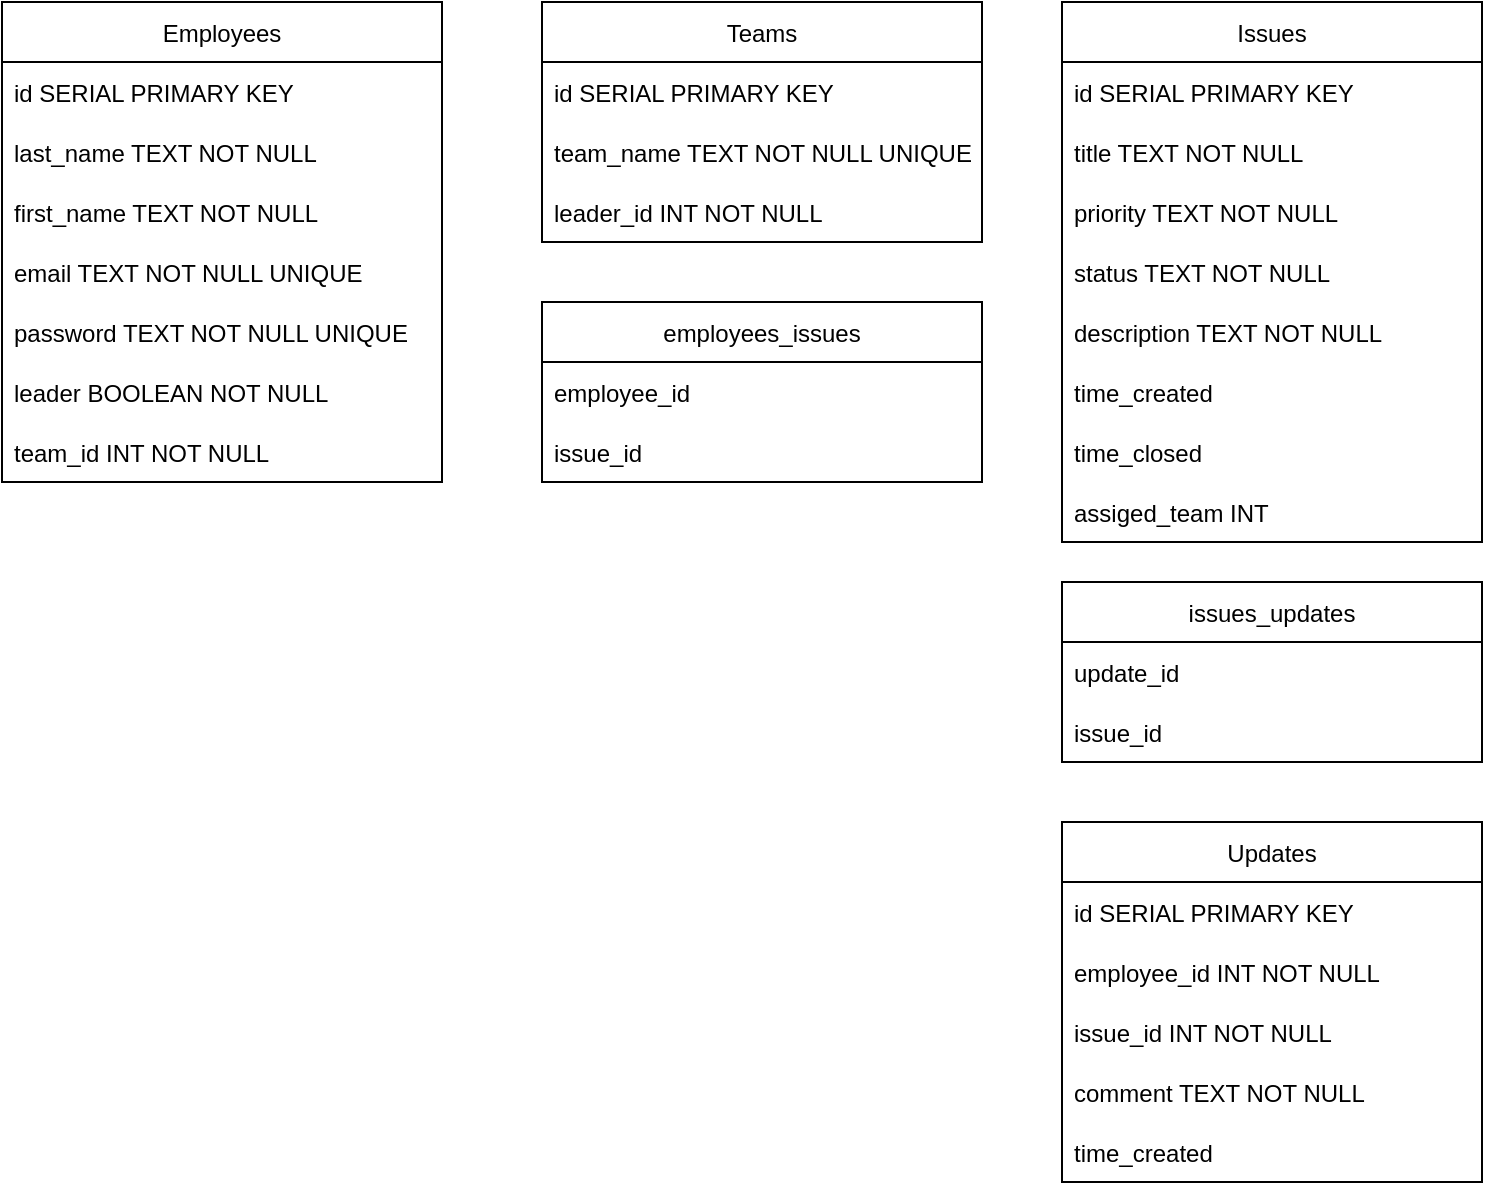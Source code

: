 <mxfile>
    <diagram id="XoyRrF27mMiO3V_XUpHe" name="Page-1">
        <mxGraphModel dx="1077" dy="364" grid="1" gridSize="10" guides="1" tooltips="1" connect="1" arrows="1" fold="1" page="1" pageScale="1" pageWidth="850" pageHeight="1100" math="0" shadow="0">
            <root>
                <mxCell id="0"/>
                <mxCell id="1" parent="0"/>
                <mxCell id="ScNAJTWW_DYSU37JwHmX-1" value="Employees" style="swimlane;fontStyle=0;childLayout=stackLayout;horizontal=1;startSize=30;horizontalStack=0;resizeParent=1;resizeParentMax=0;resizeLast=0;collapsible=1;marginBottom=0;" parent="1" vertex="1">
                    <mxGeometry x="40" y="120" width="220" height="240" as="geometry"/>
                </mxCell>
                <mxCell id="ScNAJTWW_DYSU37JwHmX-14" value="id SERIAL PRIMARY KEY" style="text;strokeColor=none;fillColor=none;align=left;verticalAlign=middle;spacingLeft=4;spacingRight=4;overflow=hidden;points=[[0,0.5],[1,0.5]];portConstraint=eastwest;rotatable=0;" parent="ScNAJTWW_DYSU37JwHmX-1" vertex="1">
                    <mxGeometry y="30" width="220" height="30" as="geometry"/>
                </mxCell>
                <mxCell id="ScNAJTWW_DYSU37JwHmX-2" value="last_name TEXT NOT NULL" style="text;strokeColor=none;fillColor=none;align=left;verticalAlign=middle;spacingLeft=4;spacingRight=4;overflow=hidden;points=[[0,0.5],[1,0.5]];portConstraint=eastwest;rotatable=0;" parent="ScNAJTWW_DYSU37JwHmX-1" vertex="1">
                    <mxGeometry y="60" width="220" height="30" as="geometry"/>
                </mxCell>
                <mxCell id="ScNAJTWW_DYSU37JwHmX-3" value="first_name TEXT NOT NULL" style="text;strokeColor=none;fillColor=none;align=left;verticalAlign=middle;spacingLeft=4;spacingRight=4;overflow=hidden;points=[[0,0.5],[1,0.5]];portConstraint=eastwest;rotatable=0;" parent="ScNAJTWW_DYSU37JwHmX-1" vertex="1">
                    <mxGeometry y="90" width="220" height="30" as="geometry"/>
                </mxCell>
                <mxCell id="ScNAJTWW_DYSU37JwHmX-13" value="email TEXT NOT NULL UNIQUE" style="text;strokeColor=none;fillColor=none;align=left;verticalAlign=middle;spacingLeft=4;spacingRight=4;overflow=hidden;points=[[0,0.5],[1,0.5]];portConstraint=eastwest;rotatable=0;" parent="ScNAJTWW_DYSU37JwHmX-1" vertex="1">
                    <mxGeometry y="120" width="220" height="30" as="geometry"/>
                </mxCell>
                <mxCell id="8uvWI2INmgkFfJZyNAKQ-30" value="password TEXT NOT NULL UNIQUE" style="text;strokeColor=none;fillColor=none;align=left;verticalAlign=middle;spacingLeft=4;spacingRight=4;overflow=hidden;points=[[0,0.5],[1,0.5]];portConstraint=eastwest;rotatable=0;" parent="ScNAJTWW_DYSU37JwHmX-1" vertex="1">
                    <mxGeometry y="150" width="220" height="30" as="geometry"/>
                </mxCell>
                <mxCell id="8uvWI2INmgkFfJZyNAKQ-20" value="leader BOOLEAN NOT NULL" style="text;strokeColor=none;fillColor=none;align=left;verticalAlign=middle;spacingLeft=4;spacingRight=4;overflow=hidden;points=[[0,0.5],[1,0.5]];portConstraint=eastwest;rotatable=0;" parent="ScNAJTWW_DYSU37JwHmX-1" vertex="1">
                    <mxGeometry y="180" width="220" height="30" as="geometry"/>
                </mxCell>
                <mxCell id="8uvWI2INmgkFfJZyNAKQ-22" value="team_id INT NOT NULL" style="text;strokeColor=none;fillColor=none;align=left;verticalAlign=middle;spacingLeft=4;spacingRight=4;overflow=hidden;points=[[0,0.5],[1,0.5]];portConstraint=eastwest;rotatable=0;" parent="ScNAJTWW_DYSU37JwHmX-1" vertex="1">
                    <mxGeometry y="210" width="220" height="30" as="geometry"/>
                </mxCell>
                <mxCell id="ScNAJTWW_DYSU37JwHmX-5" value="Teams" style="swimlane;fontStyle=0;childLayout=stackLayout;horizontal=1;startSize=30;horizontalStack=0;resizeParent=1;resizeParentMax=0;resizeLast=0;collapsible=1;marginBottom=0;" parent="1" vertex="1">
                    <mxGeometry x="310" y="120" width="220" height="120" as="geometry"/>
                </mxCell>
                <mxCell id="ScNAJTWW_DYSU37JwHmX-6" value="id SERIAL PRIMARY KEY" style="text;strokeColor=none;fillColor=none;align=left;verticalAlign=middle;spacingLeft=4;spacingRight=4;overflow=hidden;points=[[0,0.5],[1,0.5]];portConstraint=eastwest;rotatable=0;" parent="ScNAJTWW_DYSU37JwHmX-5" vertex="1">
                    <mxGeometry y="30" width="220" height="30" as="geometry"/>
                </mxCell>
                <mxCell id="ScNAJTWW_DYSU37JwHmX-7" value="team_name TEXT NOT NULL UNIQUE" style="text;strokeColor=none;fillColor=none;align=left;verticalAlign=middle;spacingLeft=4;spacingRight=4;overflow=hidden;points=[[0,0.5],[1,0.5]];portConstraint=eastwest;rotatable=0;" parent="ScNAJTWW_DYSU37JwHmX-5" vertex="1">
                    <mxGeometry y="60" width="220" height="30" as="geometry"/>
                </mxCell>
                <mxCell id="8uvWI2INmgkFfJZyNAKQ-24" value="leader_id INT NOT NULL" style="text;strokeColor=none;fillColor=none;align=left;verticalAlign=middle;spacingLeft=4;spacingRight=4;overflow=hidden;points=[[0,0.5],[1,0.5]];portConstraint=eastwest;rotatable=0;" parent="ScNAJTWW_DYSU37JwHmX-5" vertex="1">
                    <mxGeometry y="90" width="220" height="30" as="geometry"/>
                </mxCell>
                <mxCell id="ScNAJTWW_DYSU37JwHmX-9" value="Issues" style="swimlane;fontStyle=0;childLayout=stackLayout;horizontal=1;startSize=30;horizontalStack=0;resizeParent=1;resizeParentMax=0;resizeLast=0;collapsible=1;marginBottom=0;" parent="1" vertex="1">
                    <mxGeometry x="570" y="120" width="210" height="270" as="geometry"/>
                </mxCell>
                <mxCell id="ScNAJTWW_DYSU37JwHmX-10" value="id SERIAL PRIMARY KEY" style="text;strokeColor=none;fillColor=none;align=left;verticalAlign=middle;spacingLeft=4;spacingRight=4;overflow=hidden;points=[[0,0.5],[1,0.5]];portConstraint=eastwest;rotatable=0;" parent="ScNAJTWW_DYSU37JwHmX-9" vertex="1">
                    <mxGeometry y="30" width="210" height="30" as="geometry"/>
                </mxCell>
                <mxCell id="ScNAJTWW_DYSU37JwHmX-11" value="title TEXT NOT NULL" style="text;strokeColor=none;fillColor=none;align=left;verticalAlign=middle;spacingLeft=4;spacingRight=4;overflow=hidden;points=[[0,0.5],[1,0.5]];portConstraint=eastwest;rotatable=0;" parent="ScNAJTWW_DYSU37JwHmX-9" vertex="1">
                    <mxGeometry y="60" width="210" height="30" as="geometry"/>
                </mxCell>
                <mxCell id="ScNAJTWW_DYSU37JwHmX-12" value="priority TEXT NOT NULL" style="text;strokeColor=none;fillColor=none;align=left;verticalAlign=middle;spacingLeft=4;spacingRight=4;overflow=hidden;points=[[0,0.5],[1,0.5]];portConstraint=eastwest;rotatable=0;" parent="ScNAJTWW_DYSU37JwHmX-9" vertex="1">
                    <mxGeometry y="90" width="210" height="30" as="geometry"/>
                </mxCell>
                <mxCell id="8uvWI2INmgkFfJZyNAKQ-1" value="status TEXT NOT NULL" style="text;strokeColor=none;fillColor=none;align=left;verticalAlign=middle;spacingLeft=4;spacingRight=4;overflow=hidden;points=[[0,0.5],[1,0.5]];portConstraint=eastwest;rotatable=0;" parent="ScNAJTWW_DYSU37JwHmX-9" vertex="1">
                    <mxGeometry y="120" width="210" height="30" as="geometry"/>
                </mxCell>
                <mxCell id="8uvWI2INmgkFfJZyNAKQ-2" value="description TEXT NOT NULL" style="text;strokeColor=none;fillColor=none;align=left;verticalAlign=middle;spacingLeft=4;spacingRight=4;overflow=hidden;points=[[0,0.5],[1,0.5]];portConstraint=eastwest;rotatable=0;" parent="ScNAJTWW_DYSU37JwHmX-9" vertex="1">
                    <mxGeometry y="150" width="210" height="30" as="geometry"/>
                </mxCell>
                <mxCell id="8uvWI2INmgkFfJZyNAKQ-3" value="time_created" style="text;strokeColor=none;fillColor=none;align=left;verticalAlign=middle;spacingLeft=4;spacingRight=4;overflow=hidden;points=[[0,0.5],[1,0.5]];portConstraint=eastwest;rotatable=0;" parent="ScNAJTWW_DYSU37JwHmX-9" vertex="1">
                    <mxGeometry y="180" width="210" height="30" as="geometry"/>
                </mxCell>
                <mxCell id="8uvWI2INmgkFfJZyNAKQ-5" value="time_closed" style="text;strokeColor=none;fillColor=none;align=left;verticalAlign=middle;spacingLeft=4;spacingRight=4;overflow=hidden;points=[[0,0.5],[1,0.5]];portConstraint=eastwest;rotatable=0;" parent="ScNAJTWW_DYSU37JwHmX-9" vertex="1">
                    <mxGeometry y="210" width="210" height="30" as="geometry"/>
                </mxCell>
                <mxCell id="8uvWI2INmgkFfJZyNAKQ-21" value="assiged_team INT" style="text;strokeColor=none;fillColor=none;align=left;verticalAlign=middle;spacingLeft=4;spacingRight=4;overflow=hidden;points=[[0,0.5],[1,0.5]];portConstraint=eastwest;rotatable=0;" parent="ScNAJTWW_DYSU37JwHmX-9" vertex="1">
                    <mxGeometry y="240" width="210" height="30" as="geometry"/>
                </mxCell>
                <mxCell id="8uvWI2INmgkFfJZyNAKQ-6" value="Updates" style="swimlane;fontStyle=0;childLayout=stackLayout;horizontal=1;startSize=30;horizontalStack=0;resizeParent=1;resizeParentMax=0;resizeLast=0;collapsible=1;marginBottom=0;" parent="1" vertex="1">
                    <mxGeometry x="570" y="530" width="210" height="180" as="geometry"/>
                </mxCell>
                <mxCell id="8uvWI2INmgkFfJZyNAKQ-7" value="id SERIAL PRIMARY KEY" style="text;strokeColor=none;fillColor=none;align=left;verticalAlign=middle;spacingLeft=4;spacingRight=4;overflow=hidden;points=[[0,0.5],[1,0.5]];portConstraint=eastwest;rotatable=0;" parent="8uvWI2INmgkFfJZyNAKQ-6" vertex="1">
                    <mxGeometry y="30" width="210" height="30" as="geometry"/>
                </mxCell>
                <mxCell id="8uvWI2INmgkFfJZyNAKQ-8" value="employee_id INT NOT NULL" style="text;strokeColor=none;fillColor=none;align=left;verticalAlign=middle;spacingLeft=4;spacingRight=4;overflow=hidden;points=[[0,0.5],[1,0.5]];portConstraint=eastwest;rotatable=0;" parent="8uvWI2INmgkFfJZyNAKQ-6" vertex="1">
                    <mxGeometry y="60" width="210" height="30" as="geometry"/>
                </mxCell>
                <mxCell id="8uvWI2INmgkFfJZyNAKQ-11" value="issue_id INT NOT NULL" style="text;strokeColor=none;fillColor=none;align=left;verticalAlign=middle;spacingLeft=4;spacingRight=4;overflow=hidden;points=[[0,0.5],[1,0.5]];portConstraint=eastwest;rotatable=0;" parent="8uvWI2INmgkFfJZyNAKQ-6" vertex="1">
                    <mxGeometry y="90" width="210" height="30" as="geometry"/>
                </mxCell>
                <mxCell id="8uvWI2INmgkFfJZyNAKQ-9" value="comment TEXT NOT NULL" style="text;strokeColor=none;fillColor=none;align=left;verticalAlign=middle;spacingLeft=4;spacingRight=4;overflow=hidden;points=[[0,0.5],[1,0.5]];portConstraint=eastwest;rotatable=0;" parent="8uvWI2INmgkFfJZyNAKQ-6" vertex="1">
                    <mxGeometry y="120" width="210" height="30" as="geometry"/>
                </mxCell>
                <mxCell id="8uvWI2INmgkFfJZyNAKQ-10" value="time_created" style="text;strokeColor=none;fillColor=none;align=left;verticalAlign=middle;spacingLeft=4;spacingRight=4;overflow=hidden;points=[[0,0.5],[1,0.5]];portConstraint=eastwest;rotatable=0;" parent="8uvWI2INmgkFfJZyNAKQ-6" vertex="1">
                    <mxGeometry y="150" width="210" height="30" as="geometry"/>
                </mxCell>
                <mxCell id="8uvWI2INmgkFfJZyNAKQ-14" value="issues_updates" style="swimlane;fontStyle=0;childLayout=stackLayout;horizontal=1;startSize=30;horizontalStack=0;resizeParent=1;resizeParentMax=0;resizeLast=0;collapsible=1;marginBottom=0;" parent="1" vertex="1">
                    <mxGeometry x="570" y="410" width="210" height="90" as="geometry"/>
                </mxCell>
                <mxCell id="8uvWI2INmgkFfJZyNAKQ-15" value="update_id" style="text;strokeColor=none;fillColor=none;align=left;verticalAlign=middle;spacingLeft=4;spacingRight=4;overflow=hidden;points=[[0,0.5],[1,0.5]];portConstraint=eastwest;rotatable=0;" parent="8uvWI2INmgkFfJZyNAKQ-14" vertex="1">
                    <mxGeometry y="30" width="210" height="30" as="geometry"/>
                </mxCell>
                <mxCell id="8uvWI2INmgkFfJZyNAKQ-16" value="issue_id" style="text;strokeColor=none;fillColor=none;align=left;verticalAlign=middle;spacingLeft=4;spacingRight=4;overflow=hidden;points=[[0,0.5],[1,0.5]];portConstraint=eastwest;rotatable=0;" parent="8uvWI2INmgkFfJZyNAKQ-14" vertex="1">
                    <mxGeometry y="60" width="210" height="30" as="geometry"/>
                </mxCell>
                <mxCell id="8uvWI2INmgkFfJZyNAKQ-17" value="employees_issues" style="swimlane;fontStyle=0;childLayout=stackLayout;horizontal=1;startSize=30;horizontalStack=0;resizeParent=1;resizeParentMax=0;resizeLast=0;collapsible=1;marginBottom=0;" parent="1" vertex="1">
                    <mxGeometry x="310" y="270" width="220" height="90" as="geometry"/>
                </mxCell>
                <mxCell id="8uvWI2INmgkFfJZyNAKQ-18" value="employee_id" style="text;strokeColor=none;fillColor=none;align=left;verticalAlign=middle;spacingLeft=4;spacingRight=4;overflow=hidden;points=[[0,0.5],[1,0.5]];portConstraint=eastwest;rotatable=0;" parent="8uvWI2INmgkFfJZyNAKQ-17" vertex="1">
                    <mxGeometry y="30" width="220" height="30" as="geometry"/>
                </mxCell>
                <mxCell id="8uvWI2INmgkFfJZyNAKQ-23" value="issue_id" style="text;strokeColor=none;fillColor=none;align=left;verticalAlign=middle;spacingLeft=4;spacingRight=4;overflow=hidden;points=[[0,0.5],[1,0.5]];portConstraint=eastwest;rotatable=0;" parent="8uvWI2INmgkFfJZyNAKQ-17" vertex="1">
                    <mxGeometry y="60" width="220" height="30" as="geometry"/>
                </mxCell>
            </root>
        </mxGraphModel>
    </diagram>
</mxfile>
